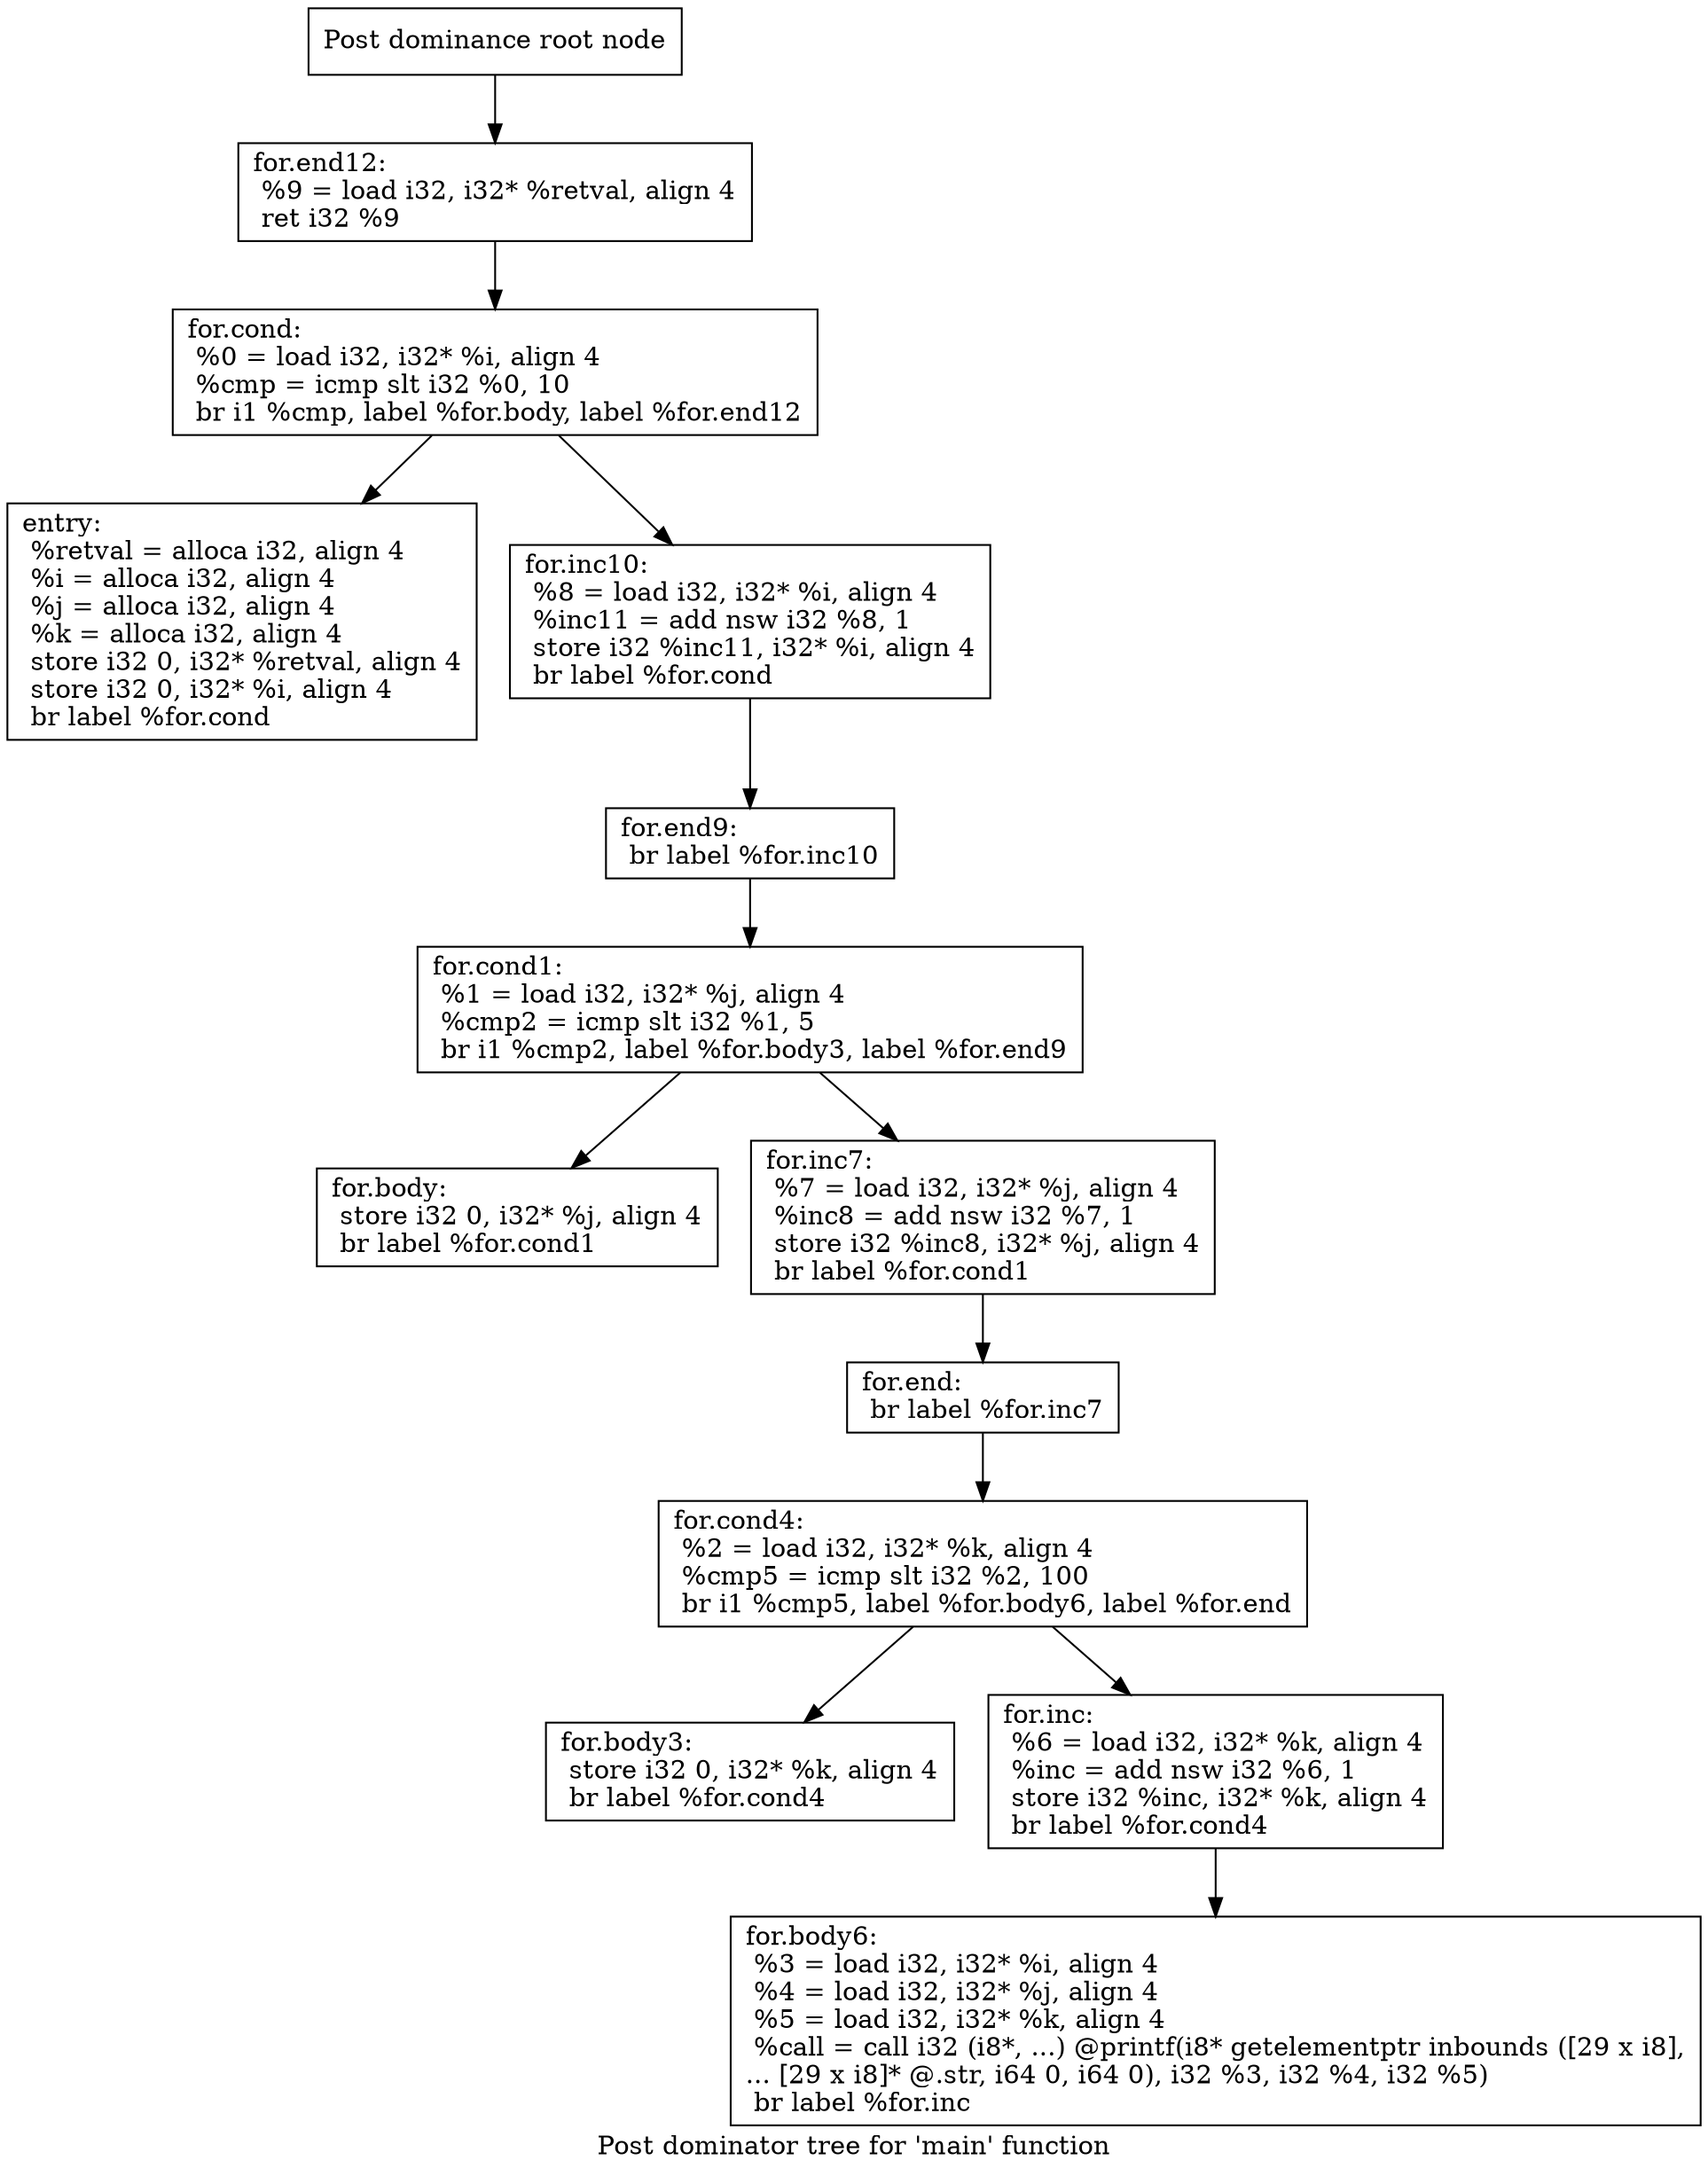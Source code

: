 digraph "Post dominator tree for 'main' function" {
	label="Post dominator tree for 'main' function";

	Node0x559aa53b0b50 [shape=record,label="{Post dominance root node}"];
	Node0x559aa53b0b50 -> Node0x559aa53b0fc0;
	Node0x559aa53b0fc0 [shape=record,label="{for.end12:                                        \l  %9 = load i32, i32* %retval, align 4\l  ret i32 %9\l}"];
	Node0x559aa53b0fc0 -> Node0x559aa53b1020;
	Node0x559aa53b1020 [shape=record,label="{for.cond:                                         \l  %0 = load i32, i32* %i, align 4\l  %cmp = icmp slt i32 %0, 10\l  br i1 %cmp, label %for.body, label %for.end12\l}"];
	Node0x559aa53b1020 -> Node0x559aa53b1080;
	Node0x559aa53b1020 -> Node0x559aa53b10e0;
	Node0x559aa53b1080 [shape=record,label="{entry:\l  %retval = alloca i32, align 4\l  %i = alloca i32, align 4\l  %j = alloca i32, align 4\l  %k = alloca i32, align 4\l  store i32 0, i32* %retval, align 4\l  store i32 0, i32* %i, align 4\l  br label %for.cond\l}"];
	Node0x559aa53b10e0 [shape=record,label="{for.inc10:                                        \l  %8 = load i32, i32* %i, align 4\l  %inc11 = add nsw i32 %8, 1\l  store i32 %inc11, i32* %i, align 4\l  br label %for.cond\l}"];
	Node0x559aa53b10e0 -> Node0x559aa53b1140;
	Node0x559aa53b1140 [shape=record,label="{for.end9:                                         \l  br label %for.inc10\l}"];
	Node0x559aa53b1140 -> Node0x559aa53b11a0;
	Node0x559aa53b11a0 [shape=record,label="{for.cond1:                                        \l  %1 = load i32, i32* %j, align 4\l  %cmp2 = icmp slt i32 %1, 5\l  br i1 %cmp2, label %for.body3, label %for.end9\l}"];
	Node0x559aa53b11a0 -> Node0x559aa53b1200;
	Node0x559aa53b11a0 -> Node0x559aa53b1260;
	Node0x559aa53b1200 [shape=record,label="{for.body:                                         \l  store i32 0, i32* %j, align 4\l  br label %for.cond1\l}"];
	Node0x559aa53b1260 [shape=record,label="{for.inc7:                                         \l  %7 = load i32, i32* %j, align 4\l  %inc8 = add nsw i32 %7, 1\l  store i32 %inc8, i32* %j, align 4\l  br label %for.cond1\l}"];
	Node0x559aa53b1260 -> Node0x559aa53b12c0;
	Node0x559aa53b12c0 [shape=record,label="{for.end:                                          \l  br label %for.inc7\l}"];
	Node0x559aa53b12c0 -> Node0x559aa53b1320;
	Node0x559aa53b1320 [shape=record,label="{for.cond4:                                        \l  %2 = load i32, i32* %k, align 4\l  %cmp5 = icmp slt i32 %2, 100\l  br i1 %cmp5, label %for.body6, label %for.end\l}"];
	Node0x559aa53b1320 -> Node0x559aa53b1380;
	Node0x559aa53b1320 -> Node0x559aa53b13e0;
	Node0x559aa53b1380 [shape=record,label="{for.body3:                                        \l  store i32 0, i32* %k, align 4\l  br label %for.cond4\l}"];
	Node0x559aa53b13e0 [shape=record,label="{for.inc:                                          \l  %6 = load i32, i32* %k, align 4\l  %inc = add nsw i32 %6, 1\l  store i32 %inc, i32* %k, align 4\l  br label %for.cond4\l}"];
	Node0x559aa53b13e0 -> Node0x559aa53b1440;
	Node0x559aa53b1440 [shape=record,label="{for.body6:                                        \l  %3 = load i32, i32* %i, align 4\l  %4 = load i32, i32* %j, align 4\l  %5 = load i32, i32* %k, align 4\l  %call = call i32 (i8*, ...) @printf(i8* getelementptr inbounds ([29 x i8],\l... [29 x i8]* @.str, i64 0, i64 0), i32 %3, i32 %4, i32 %5)\l  br label %for.inc\l}"];
}
